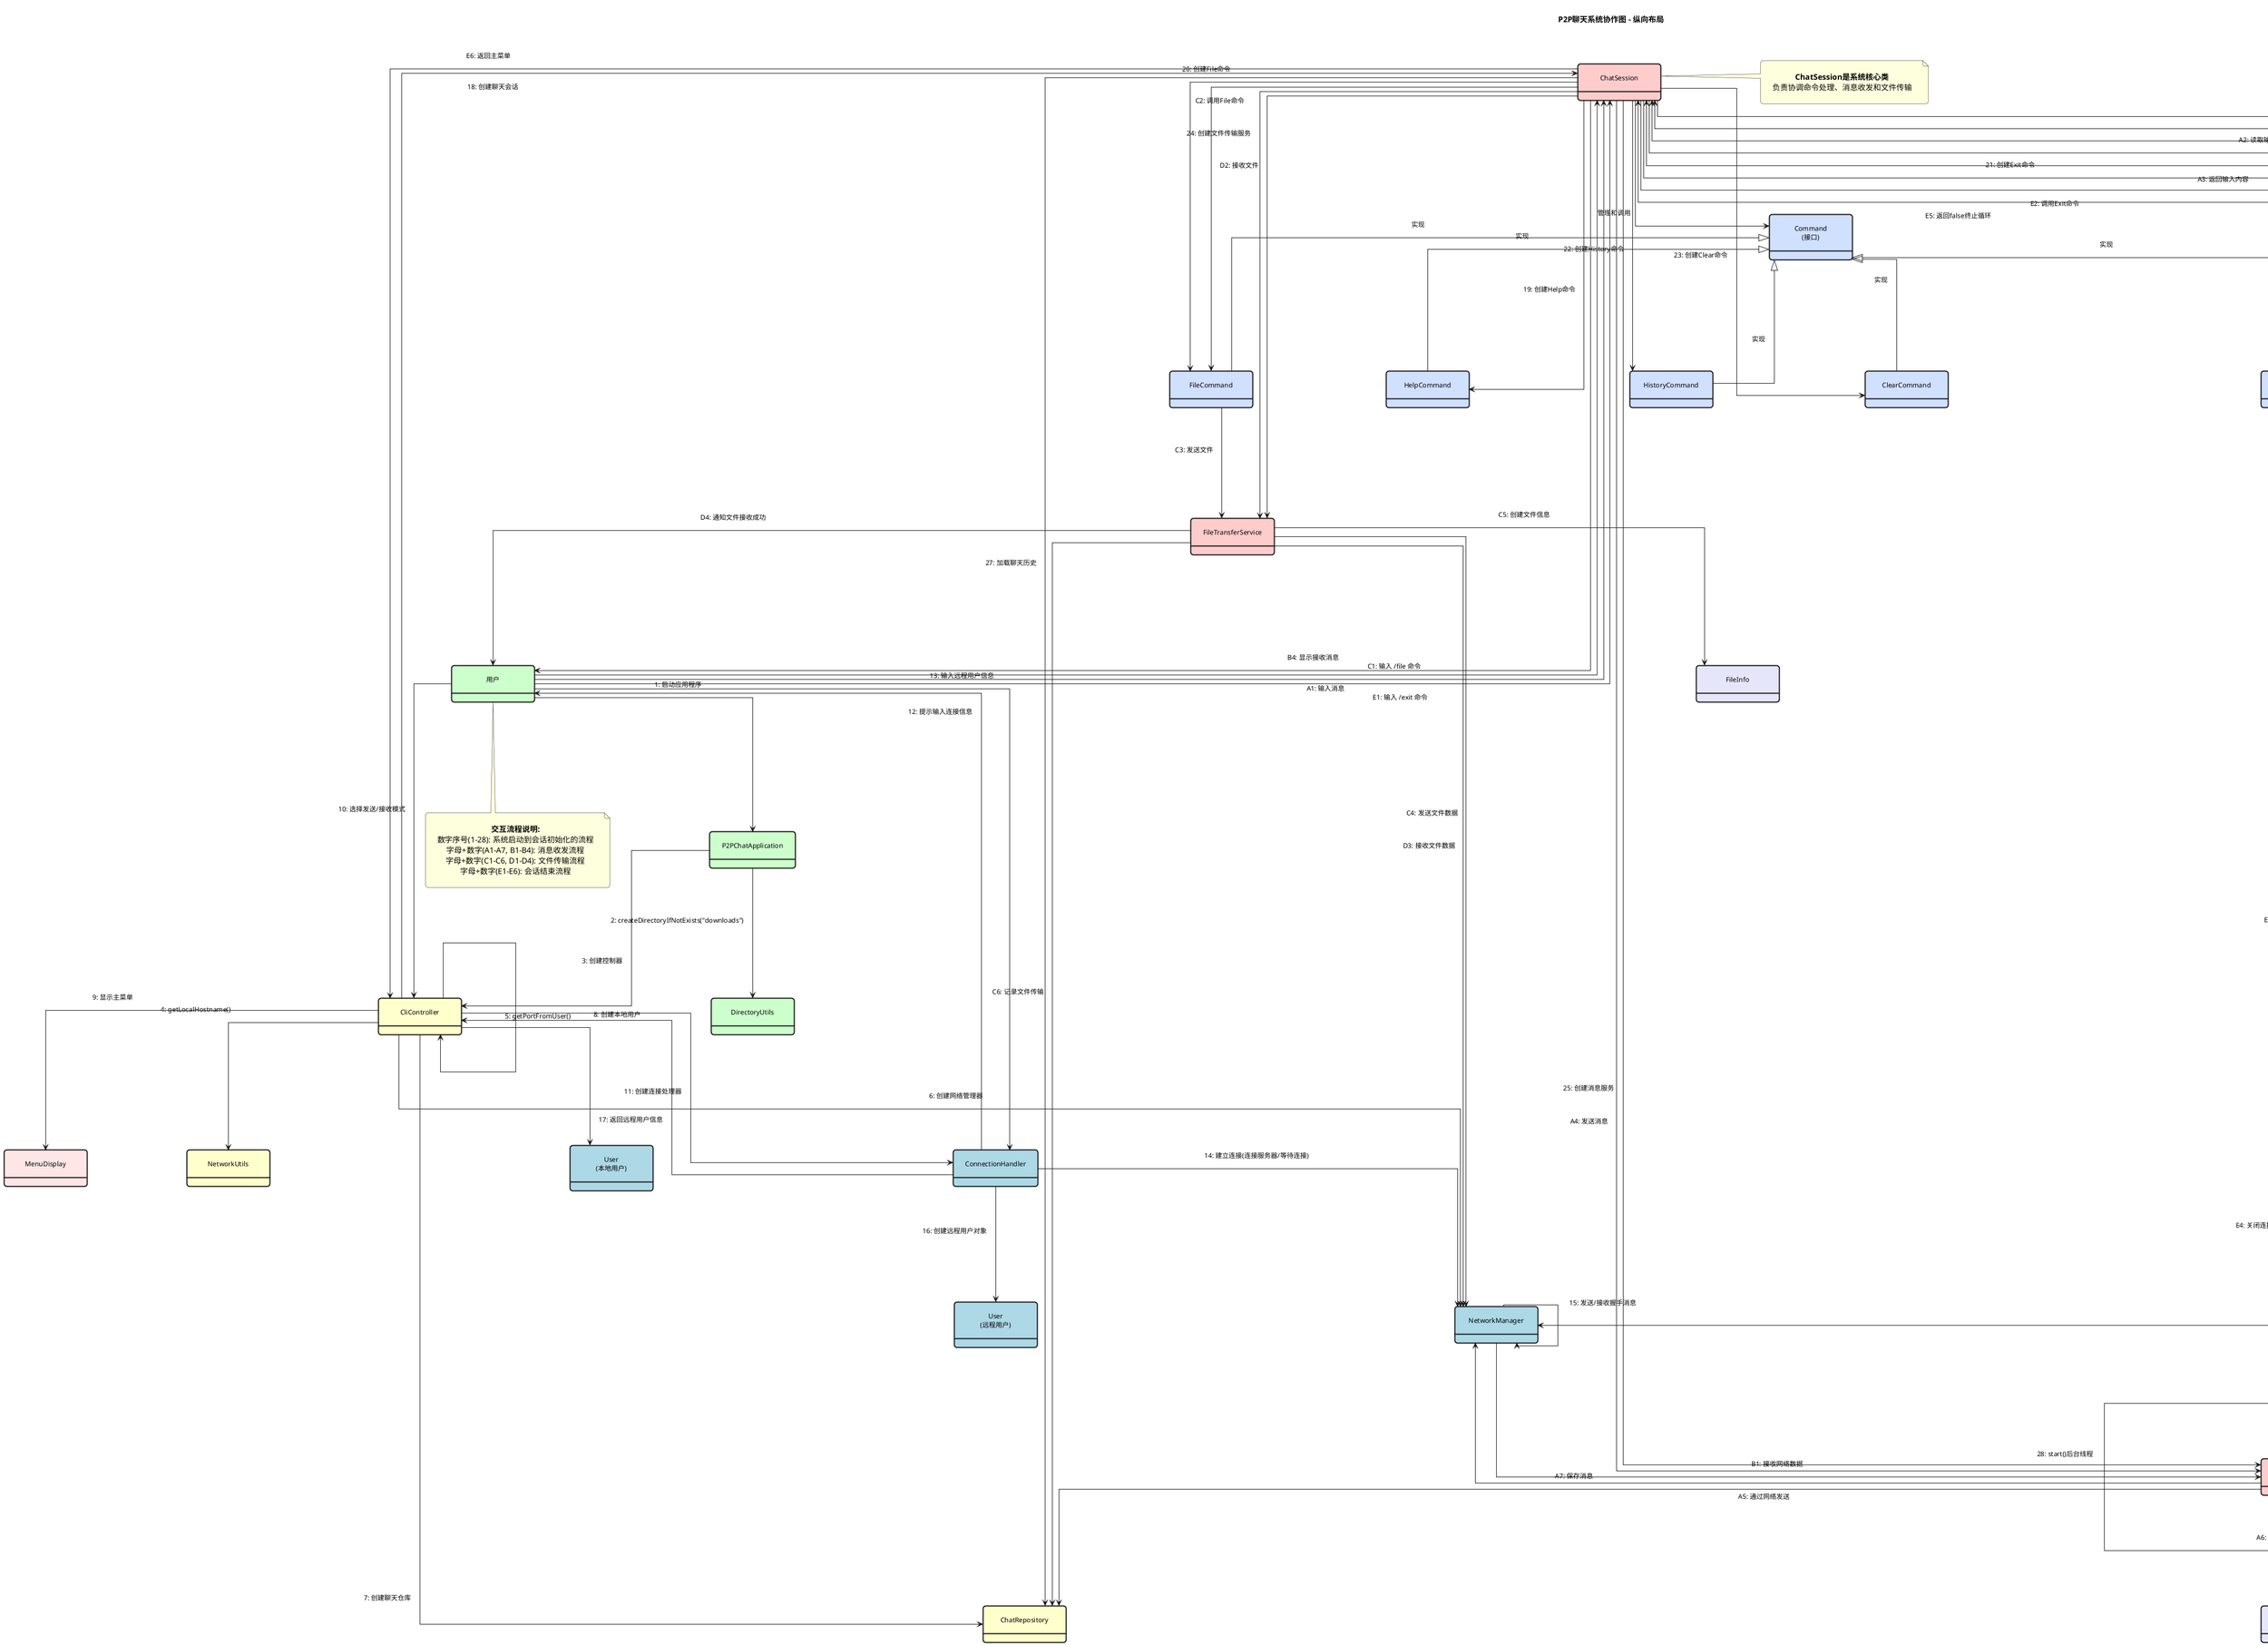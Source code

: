 @startuml P2P聊天系统协作图

' =========== 全局样式设置 ===========
skinparam backgroundColor white
skinparam handwritten false
skinparam defaultFontName Microsoft YaHei
skinparam defaultFontSize 14
skinparam roundCorner 10
skinparam shadowing false
skinparam packageStyle rectangle
skinparam linetype ortho
skinparam nodesep 180
skinparam ranksep 200
skinparam padding 15
skinparam defaultTextAlignment center
skinparam ArrowFontSize 12
skinparam ObjectBorderThickness 2
skinparam minClassWidth 150
skinparam ObjectAttributeFontSize 12

' 共享样式定义
' 定义组件颜色
!$entryColor = "CCFFCC"
!$controlColor = "FFFFCC"
!$connColor = "ADD8E6"
!$sessionColor = "FFCCCC"
!$dataColor = "E6E6FA"
!$commandColor = "D0E0FF"
!$toolColor = "FFE6E6"

title P2P聊天系统协作图 - 纵向布局

' 定义核心组件 - 纵向布局排列
' 1. 系统入口和控制组件
object "用户" as User #$entryColor
object "P2PChatApplication" as Main #$entryColor
object "CliController" as Controller #$controlColor
object "DirectoryUtils" as DirUtils #$entryColor

' 2. 网络组件
object "NetworkManager" as NetMan #$connColor
object "ConnectionHandler" as ConnHandler #$connColor
object "NetworkUtils" as NetUtils #$controlColor

' 3. 会话组件
object "ChatSession" as Session #$sessionColor
object "MessageService" as MsgService #$sessionColor
object "FileTransferService" as FileService #$sessionColor

' 4. 命令组件
object "Command\n(接口)" as CmdInterface #$commandColor
object "HelpCommand" as HelpCmd #$commandColor
object "FileCommand" as FileCmd #$commandColor
object "ExitCommand" as ExitCmd #$commandColor
object "HistoryCommand" as HistoryCmd #$commandColor
object "ClearCommand" as ClearCmd #$commandColor

' 5. 数据组件
object "User\n(本地用户)" as LocalUser #$connColor
object "User\n(远程用户)" as RemoteUser #$connColor
object "Message" as Msg #$dataColor
object "FileInfo" as FileInfo #$dataColor
object "ChatRepository" as ChatRepo #$controlColor

' 6. 辅助工具组件
object "MenuDisplay" as Menu #$toolColor
object "InputHandler" as Input #$toolColor
object "MessageHandler" as MsgHandler #$toolColor

' =========== 系统启动和初始化流程 ===========
' 调整为更纵向的流程表示
User --> Main : 1: 启动应用程序
Main --> DirUtils : 2: createDirectoryIfNotExists("downloads")
Main --> Controller : 3: 创建控制器

' 控制器初始化
Controller --> NetUtils : 4: getLocalHostname()
Controller --> Controller : 5: getPortFromUser()
Controller --> NetMan : 6: 创建网络管理器
Controller --> ChatRepo : 7: 创建聊天仓库
Controller --> LocalUser : 8: 创建本地用户
Controller --> Menu : 9: 显示主菜单

' =========== 连接建立流程 ===========
' 连接相关 - 纵向流程
User --> Controller : 10: 选择发送/接收模式
Controller --> ConnHandler : 11: 创建连接处理器
ConnHandler --> User : 12: 提示输入连接信息
User --> ConnHandler : 13: 输入远程用户信息
ConnHandler --> NetMan : 14: 建立连接(连接服务器/等待连接)
NetMan --> NetMan : 15: 发送/接收握手消息
ConnHandler --> RemoteUser : 16: 创建远程用户对象
ConnHandler --> Controller : 17: 返回远程用户信息
Controller --> Session : 18: 创建聊天会话

' =========== 会话初始化 ===========
' 会话创建命令和服务 - 纵向布局
Session --> HelpCmd : 19: 创建Help命令
Session --> FileCmd : 20: 创建File命令
Session --> ExitCmd : 21: 创建Exit命令
Session --> HistoryCmd : 22: 创建History命令
Session --> ClearCmd : 23: 创建Clear命令
Session --> FileService : 24: 创建文件传输服务
Session --> MsgService : 25: 创建消息服务
Session --> MsgHandler : 26: 创建消息处理器
Session --> ChatRepo : 27: 加载聊天历史
MsgService --> MsgService : 28: start()后台线程

' =========== 命令模式关系 ===========
' 命令处理 - 纵向关系
CmdInterface <|-- HelpCmd : 实现
CmdInterface <|-- FileCmd : 实现
CmdInterface <|-- ExitCmd : 实现
CmdInterface <|-- HistoryCmd : 实现
CmdInterface <|-- ClearCmd : 实现
Session --> CmdInterface : 管理和调用

' =========== 消息收发流程 ===========
' 消息发送流程 - 纵向表示
User --> Session : A1: 输入消息
Session --> Input : A2: 读取输入
Input --> Session : A3: 返回输入内容
Session --> MsgService : A4: 发送消息
MsgService --> NetMan : A5: 通过网络发送
MsgService --> Msg : A6: 创建消息对象
MsgService --> ChatRepo : A7: 保存消息

' 消息接收流程 - 纵向表示
NetMan --> MsgService : B1: 接收网络数据
MsgService --> MsgHandler : B2: 处理接收数据
MsgHandler --> Session : B3: 处理接收消息
Session --> User : B4: 显示接收消息

' =========== 文件传输流程 ===========
' 文件发送 - 纵向表示
User --> Session : C1: 输入 /file 命令
Session --> FileCmd : C2: 调用File命令
FileCmd --> FileService : C3: 发送文件
FileService --> NetMan : C4: 发送文件数据
FileService --> FileInfo : C5: 创建文件信息
FileService --> ChatRepo : C6: 记录文件传输

' 文件接收 - 纵向表示
MsgHandler --> Session : D1: 检测文件传输请求
Session --> FileService : D2: 接收文件
FileService --> NetMan : D3: 接收文件数据
FileService --> User : D4: 通知文件接收成功

' =========== 会话结束流程 ===========
' 退出处理 - 纵向表示
User --> Session : E1: 输入 /exit 命令
Session --> ExitCmd : E2: 调用Exit命令
ExitCmd --> MsgService : E3: 停止消息服务
ExitCmd --> NetMan : E4: 关闭连接
ExitCmd --> Session : E5: 返回false终止循环
Session --> Controller : E6: 返回主菜单

' 核心组件间关系
note right of Session
  <b>ChatSession是系统核心类</b>
  负责协调命令处理、消息收发和文件传输
end note

note bottom of User
  <b>交互流程说明:</b>
  数字序号(1-28): 系统启动到会话初始化的流程
  字母+数字(A1-A7, B1-B4): 消息收发流程
  字母+数字(C1-C6, D1-D4): 文件传输流程
  字母+数字(E1-E6): 会话结束流程
end note

' 设置全局图表布局和大小
top to bottom direction
scale max 2200 width
scale max 5000 height

@enduml 